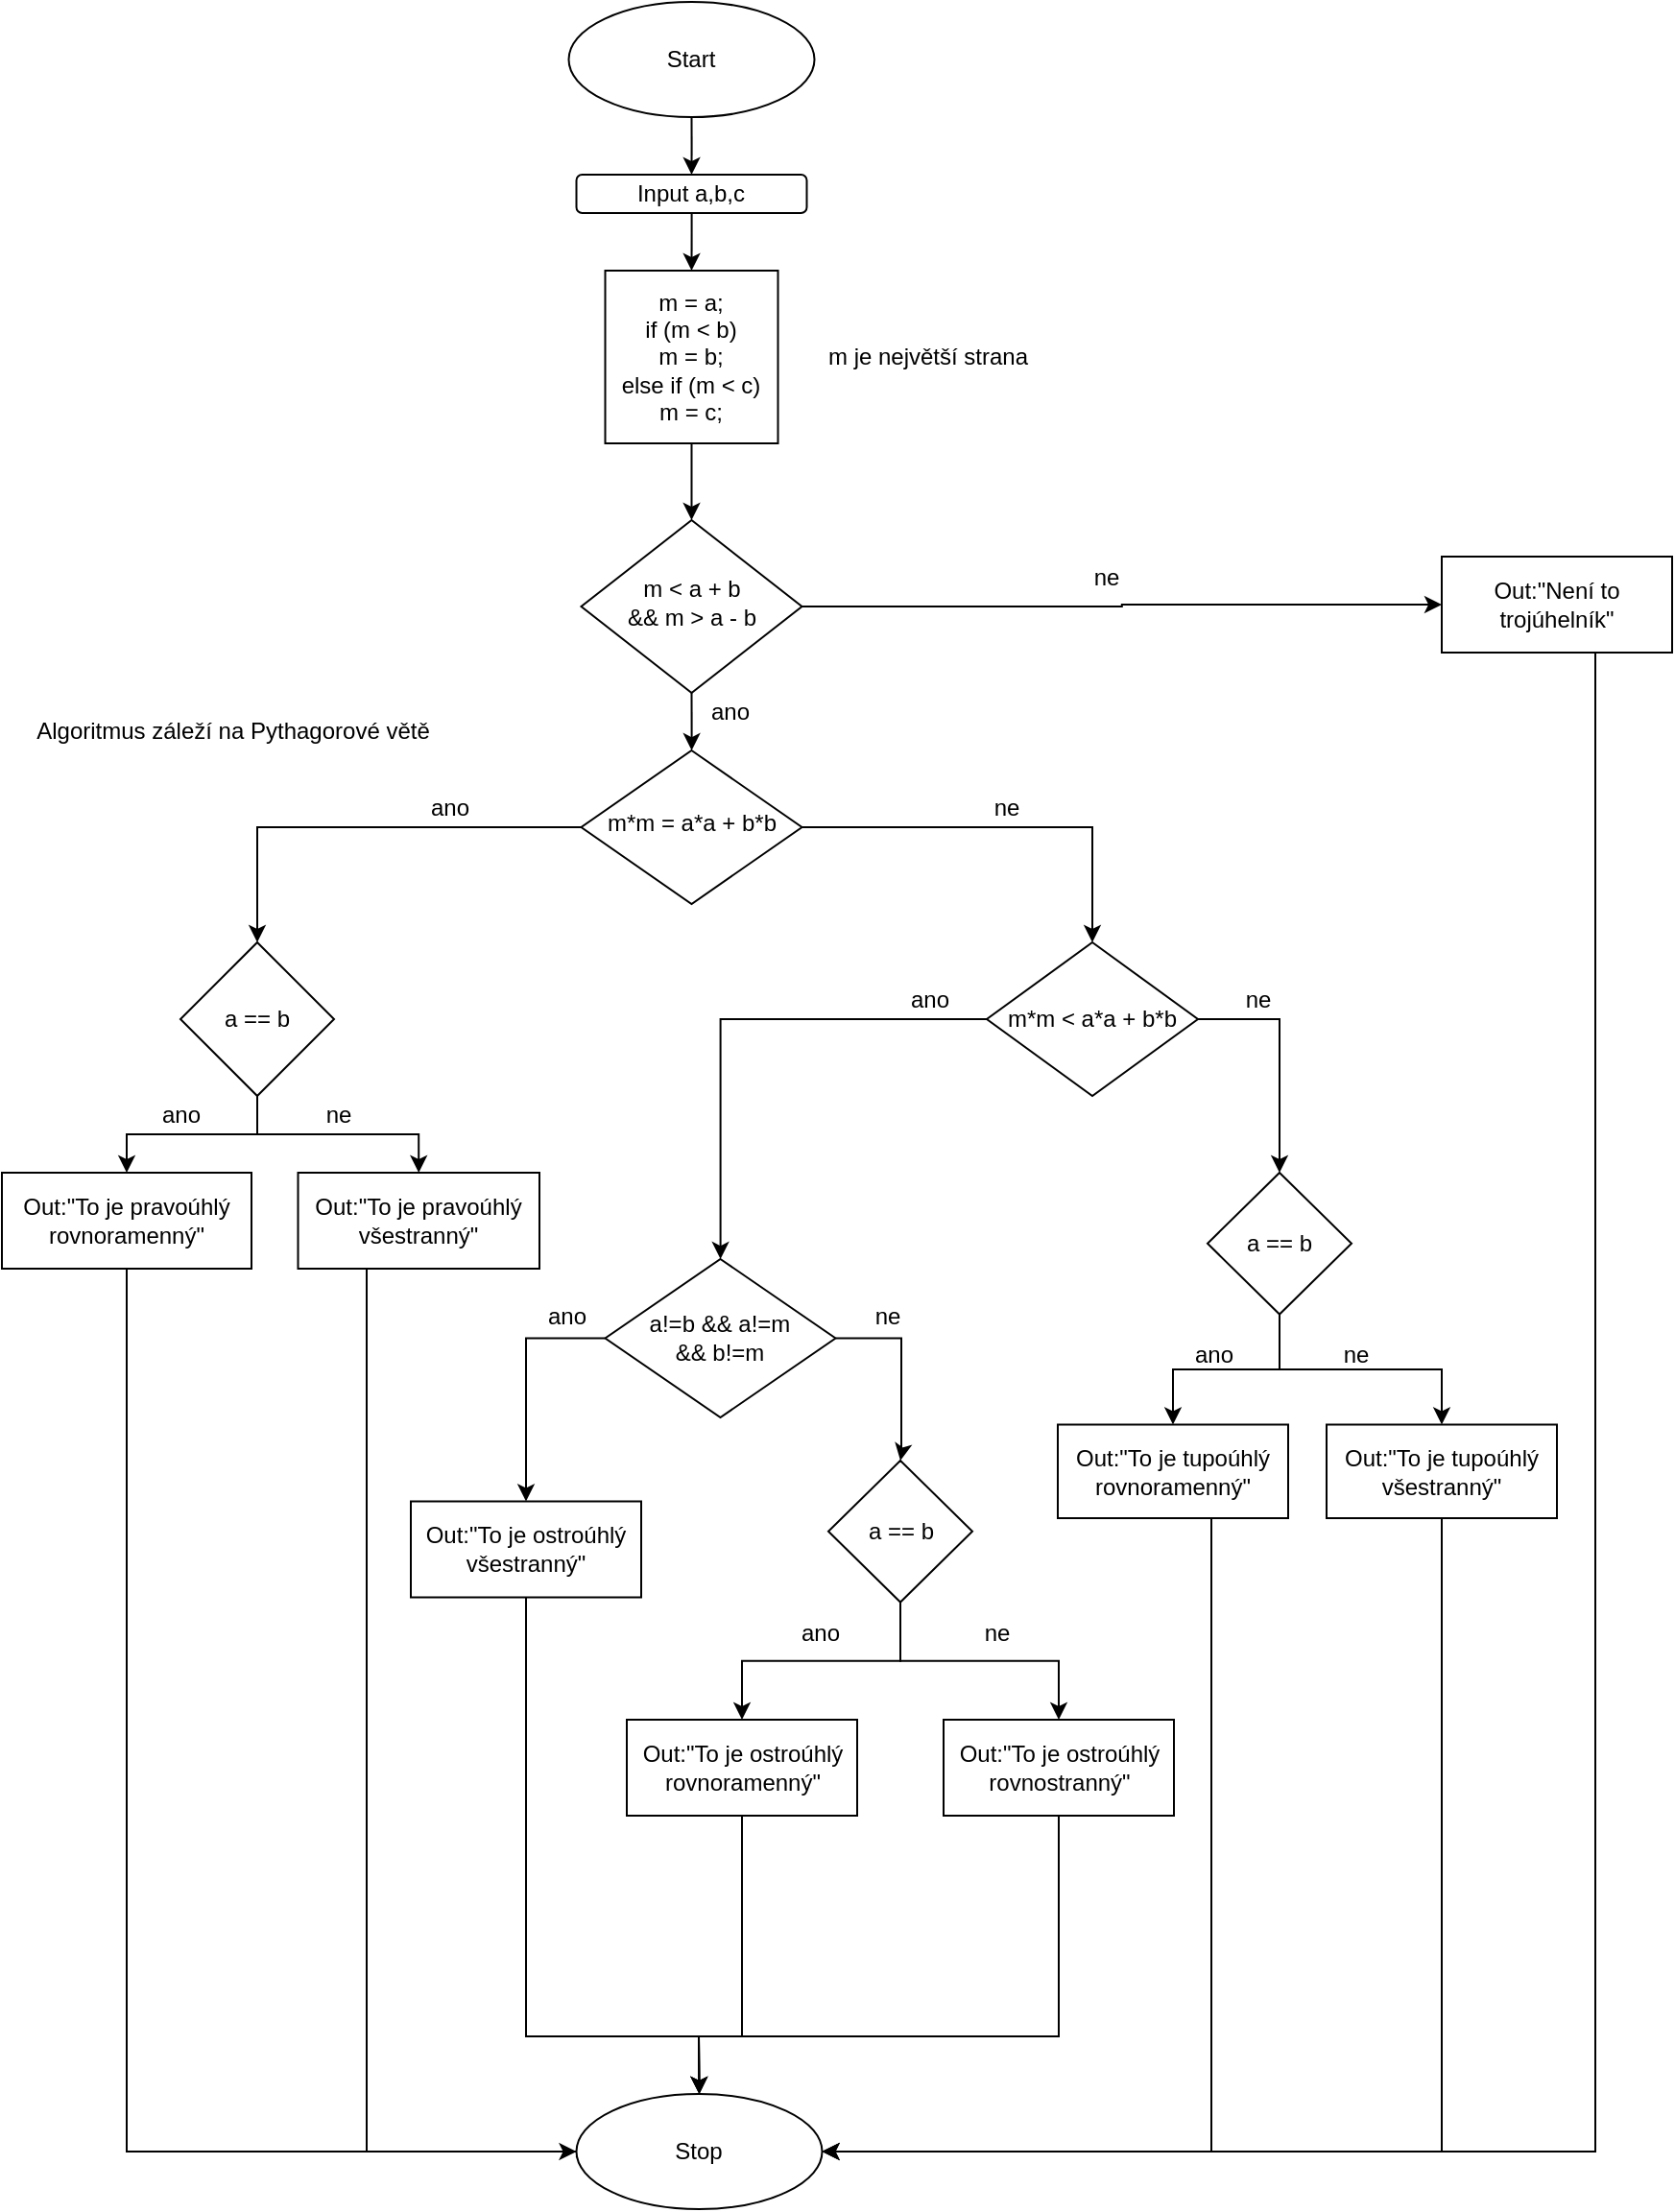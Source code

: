 <mxfile version="13.8.1" type="github">
  <diagram id="C5RBs43oDa-KdzZeNtuy" name="Page-1">
    <mxGraphModel dx="1929" dy="1146" grid="1" gridSize="10" guides="1" tooltips="1" connect="1" arrows="1" fold="1" page="1" pageScale="1" pageWidth="413" pageHeight="583" background="#FFFFFF" math="0" shadow="0">
      <root>
        <mxCell id="WIyWlLk6GJQsqaUBKTNV-0" />
        <mxCell id="WIyWlLk6GJQsqaUBKTNV-1" parent="WIyWlLk6GJQsqaUBKTNV-0" />
        <mxCell id="1pqkbPeO-eUzYkjbVZvm-13" style="edgeStyle=orthogonalEdgeStyle;rounded=0;orthogonalLoop=1;jettySize=auto;html=1;entryX=0.5;entryY=0;entryDx=0;entryDy=0;" edge="1" parent="WIyWlLk6GJQsqaUBKTNV-1" source="WIyWlLk6GJQsqaUBKTNV-3" target="TA29UdsAY2ALtwSmK4wX-0">
          <mxGeometry relative="1" as="geometry" />
        </mxCell>
        <mxCell id="WIyWlLk6GJQsqaUBKTNV-3" value="Input a,b,c" style="rounded=1;whiteSpace=wrap;html=1;fontSize=12;glass=0;strokeWidth=1;shadow=0;" parent="WIyWlLk6GJQsqaUBKTNV-1" vertex="1">
          <mxGeometry x="509.25" y="190" width="120" height="20" as="geometry" />
        </mxCell>
        <mxCell id="TA29UdsAY2ALtwSmK4wX-28" style="edgeStyle=orthogonalEdgeStyle;rounded=0;orthogonalLoop=1;jettySize=auto;html=1;exitX=0.5;exitY=1;exitDx=0;exitDy=0;" parent="WIyWlLk6GJQsqaUBKTNV-1" source="WIyWlLk6GJQsqaUBKTNV-10" target="TA29UdsAY2ALtwSmK4wX-9" edge="1">
          <mxGeometry relative="1" as="geometry" />
        </mxCell>
        <mxCell id="1pqkbPeO-eUzYkjbVZvm-38" style="edgeStyle=orthogonalEdgeStyle;rounded=0;orthogonalLoop=1;jettySize=auto;html=1;entryX=0;entryY=0.5;entryDx=0;entryDy=0;" edge="1" parent="WIyWlLk6GJQsqaUBKTNV-1" source="WIyWlLk6GJQsqaUBKTNV-10" target="TA29UdsAY2ALtwSmK4wX-16">
          <mxGeometry relative="1" as="geometry" />
        </mxCell>
        <mxCell id="WIyWlLk6GJQsqaUBKTNV-10" value="&lt;div&gt;m &amp;lt; a + b &lt;br&gt;&lt;/div&gt;&lt;div&gt;&amp;amp;&amp;amp; m &amp;gt; a - b&lt;/div&gt;" style="rhombus;whiteSpace=wrap;html=1;shadow=0;fontFamily=Helvetica;fontSize=12;align=center;strokeWidth=1;spacing=6;spacingTop=-4;" parent="WIyWlLk6GJQsqaUBKTNV-1" vertex="1">
          <mxGeometry x="511.75" y="370" width="115" height="90" as="geometry" />
        </mxCell>
        <mxCell id="TA29UdsAY2ALtwSmK4wX-6" style="edgeStyle=orthogonalEdgeStyle;rounded=0;orthogonalLoop=1;jettySize=auto;html=1;entryX=0.5;entryY=0;entryDx=0;entryDy=0;" parent="WIyWlLk6GJQsqaUBKTNV-1" source="TA29UdsAY2ALtwSmK4wX-0" target="WIyWlLk6GJQsqaUBKTNV-10" edge="1">
          <mxGeometry relative="1" as="geometry" />
        </mxCell>
        <mxCell id="TA29UdsAY2ALtwSmK4wX-0" value="&lt;div&gt;m = a;&lt;/div&gt;&lt;div&gt;if (m &amp;lt; b)&lt;/div&gt;&lt;div&gt; m = b;&lt;/div&gt;&lt;div&gt;else if (m &amp;lt; c)&lt;/div&gt;&lt;div&gt;m = c;&lt;br&gt;&lt;/div&gt;" style="whiteSpace=wrap;html=1;aspect=fixed;" parent="WIyWlLk6GJQsqaUBKTNV-1" vertex="1">
          <mxGeometry x="524.25" y="240" width="90" height="90" as="geometry" />
        </mxCell>
        <mxCell id="TA29UdsAY2ALtwSmK4wX-5" value="ne" style="text;html=1;align=center;verticalAlign=middle;resizable=0;points=[];autosize=1;" parent="WIyWlLk6GJQsqaUBKTNV-1" vertex="1">
          <mxGeometry x="770" y="390" width="30" height="20" as="geometry" />
        </mxCell>
        <mxCell id="TA29UdsAY2ALtwSmK4wX-24" style="edgeStyle=orthogonalEdgeStyle;rounded=0;orthogonalLoop=1;jettySize=auto;html=1;entryX=0.5;entryY=0;entryDx=0;entryDy=0;" parent="WIyWlLk6GJQsqaUBKTNV-1" source="TA29UdsAY2ALtwSmK4wX-9" target="TA29UdsAY2ALtwSmK4wX-10" edge="1">
          <mxGeometry relative="1" as="geometry" />
        </mxCell>
        <mxCell id="TA29UdsAY2ALtwSmK4wX-26" style="edgeStyle=orthogonalEdgeStyle;rounded=0;orthogonalLoop=1;jettySize=auto;html=1;entryX=0.5;entryY=0;entryDx=0;entryDy=0;" parent="WIyWlLk6GJQsqaUBKTNV-1" source="TA29UdsAY2ALtwSmK4wX-9" target="TA29UdsAY2ALtwSmK4wX-11" edge="1">
          <mxGeometry relative="1" as="geometry" />
        </mxCell>
        <mxCell id="TA29UdsAY2ALtwSmK4wX-9" value="m*m = a*a + b*b " style="rhombus;whiteSpace=wrap;html=1;shadow=0;fontFamily=Helvetica;fontSize=12;align=center;strokeWidth=1;spacing=6;spacingTop=-4;" parent="WIyWlLk6GJQsqaUBKTNV-1" vertex="1">
          <mxGeometry x="511.75" y="490" width="115" height="80" as="geometry" />
        </mxCell>
        <mxCell id="1pqkbPeO-eUzYkjbVZvm-15" style="edgeStyle=orthogonalEdgeStyle;rounded=0;orthogonalLoop=1;jettySize=auto;html=1;entryX=0.5;entryY=0;entryDx=0;entryDy=0;" edge="1" parent="WIyWlLk6GJQsqaUBKTNV-1" source="TA29UdsAY2ALtwSmK4wX-10" target="TA29UdsAY2ALtwSmK4wX-19">
          <mxGeometry relative="1" as="geometry" />
        </mxCell>
        <mxCell id="1pqkbPeO-eUzYkjbVZvm-16" style="edgeStyle=orthogonalEdgeStyle;rounded=0;orthogonalLoop=1;jettySize=auto;html=1;entryX=0.5;entryY=0;entryDx=0;entryDy=0;" edge="1" parent="WIyWlLk6GJQsqaUBKTNV-1" source="TA29UdsAY2ALtwSmK4wX-10" target="TA29UdsAY2ALtwSmK4wX-18">
          <mxGeometry relative="1" as="geometry" />
        </mxCell>
        <mxCell id="TA29UdsAY2ALtwSmK4wX-10" value="a == b" style="rhombus;whiteSpace=wrap;html=1;" parent="WIyWlLk6GJQsqaUBKTNV-1" vertex="1">
          <mxGeometry x="303" y="590" width="80" height="80" as="geometry" />
        </mxCell>
        <mxCell id="TA29UdsAY2ALtwSmK4wX-49" style="edgeStyle=orthogonalEdgeStyle;rounded=0;orthogonalLoop=1;jettySize=auto;html=1;" parent="WIyWlLk6GJQsqaUBKTNV-1" source="TA29UdsAY2ALtwSmK4wX-11" target="TA29UdsAY2ALtwSmK4wX-12" edge="1">
          <mxGeometry relative="1" as="geometry" />
        </mxCell>
        <mxCell id="1pqkbPeO-eUzYkjbVZvm-8" style="edgeStyle=orthogonalEdgeStyle;rounded=0;orthogonalLoop=1;jettySize=auto;html=1;entryX=0.5;entryY=0;entryDx=0;entryDy=0;" edge="1" parent="WIyWlLk6GJQsqaUBKTNV-1" source="TA29UdsAY2ALtwSmK4wX-11" target="TA29UdsAY2ALtwSmK4wX-53">
          <mxGeometry relative="1" as="geometry" />
        </mxCell>
        <mxCell id="TA29UdsAY2ALtwSmK4wX-11" value="m*m &amp;lt; a*a + b*b" style="rhombus;whiteSpace=wrap;html=1;" parent="WIyWlLk6GJQsqaUBKTNV-1" vertex="1">
          <mxGeometry x="723" y="590" width="110" height="80" as="geometry" />
        </mxCell>
        <mxCell id="TA29UdsAY2ALtwSmK4wX-34" style="edgeStyle=orthogonalEdgeStyle;rounded=0;orthogonalLoop=1;jettySize=auto;html=1;exitX=0;exitY=0.5;exitDx=0;exitDy=0;entryX=0.5;entryY=0;entryDx=0;entryDy=0;" parent="WIyWlLk6GJQsqaUBKTNV-1" source="TA29UdsAY2ALtwSmK4wX-12" target="TA29UdsAY2ALtwSmK4wX-33" edge="1">
          <mxGeometry relative="1" as="geometry" />
        </mxCell>
        <mxCell id="TA29UdsAY2ALtwSmK4wX-42" style="edgeStyle=orthogonalEdgeStyle;rounded=0;orthogonalLoop=1;jettySize=auto;html=1;exitX=1;exitY=0.5;exitDx=0;exitDy=0;entryX=0.5;entryY=0;entryDx=0;entryDy=0;" parent="WIyWlLk6GJQsqaUBKTNV-1" source="TA29UdsAY2ALtwSmK4wX-12" target="TA29UdsAY2ALtwSmK4wX-13" edge="1">
          <mxGeometry relative="1" as="geometry">
            <Array as="points">
              <mxPoint x="678.5" y="796.25" />
              <mxPoint x="678.5" y="857.25" />
            </Array>
          </mxGeometry>
        </mxCell>
        <mxCell id="TA29UdsAY2ALtwSmK4wX-12" value="&lt;div&gt;a!=b &amp;amp;&amp;amp; a!=m&lt;/div&gt;&lt;div&gt;&amp;amp;&amp;amp; b!=m&lt;br&gt; &lt;/div&gt;" style="rhombus;whiteSpace=wrap;html=1;" parent="WIyWlLk6GJQsqaUBKTNV-1" vertex="1">
          <mxGeometry x="524.25" y="755" width="120" height="82.5" as="geometry" />
        </mxCell>
        <mxCell id="1pqkbPeO-eUzYkjbVZvm-5" style="edgeStyle=orthogonalEdgeStyle;rounded=0;orthogonalLoop=1;jettySize=auto;html=1;" edge="1" parent="WIyWlLk6GJQsqaUBKTNV-1" source="TA29UdsAY2ALtwSmK4wX-13" target="TA29UdsAY2ALtwSmK4wX-38">
          <mxGeometry relative="1" as="geometry" />
        </mxCell>
        <mxCell id="1pqkbPeO-eUzYkjbVZvm-6" style="edgeStyle=orthogonalEdgeStyle;rounded=0;orthogonalLoop=1;jettySize=auto;html=1;entryX=0.5;entryY=0;entryDx=0;entryDy=0;" edge="1" parent="WIyWlLk6GJQsqaUBKTNV-1" source="TA29UdsAY2ALtwSmK4wX-13" target="TA29UdsAY2ALtwSmK4wX-35">
          <mxGeometry relative="1" as="geometry" />
        </mxCell>
        <mxCell id="TA29UdsAY2ALtwSmK4wX-13" value="a == b" style="rhombus;whiteSpace=wrap;html=1;" parent="WIyWlLk6GJQsqaUBKTNV-1" vertex="1">
          <mxGeometry x="640.5" y="860" width="75" height="73.75" as="geometry" />
        </mxCell>
        <mxCell id="1pqkbPeO-eUzYkjbVZvm-39" style="edgeStyle=orthogonalEdgeStyle;rounded=0;orthogonalLoop=1;jettySize=auto;html=1;entryX=1;entryY=0.5;entryDx=0;entryDy=0;" edge="1" parent="WIyWlLk6GJQsqaUBKTNV-1" source="TA29UdsAY2ALtwSmK4wX-16" target="1pqkbPeO-eUzYkjbVZvm-23">
          <mxGeometry relative="1" as="geometry">
            <Array as="points">
              <mxPoint x="1040" y="1220" />
            </Array>
          </mxGeometry>
        </mxCell>
        <mxCell id="TA29UdsAY2ALtwSmK4wX-16" value="Out:&quot;Není to trojúhelník&quot;" style="rounded=0;whiteSpace=wrap;html=1;" parent="WIyWlLk6GJQsqaUBKTNV-1" vertex="1">
          <mxGeometry x="960" y="389" width="120" height="50" as="geometry" />
        </mxCell>
        <mxCell id="1pqkbPeO-eUzYkjbVZvm-32" style="edgeStyle=orthogonalEdgeStyle;rounded=0;orthogonalLoop=1;jettySize=auto;html=1;entryX=-0.004;entryY=0.546;entryDx=0;entryDy=0;entryPerimeter=0;" edge="1" parent="WIyWlLk6GJQsqaUBKTNV-1" source="TA29UdsAY2ALtwSmK4wX-18" target="1pqkbPeO-eUzYkjbVZvm-23">
          <mxGeometry relative="1" as="geometry">
            <mxPoint x="400" y="1220" as="targetPoint" />
            <Array as="points">
              <mxPoint x="275" y="1220" />
              <mxPoint x="510" y="1220" />
              <mxPoint x="510" y="1223" />
            </Array>
          </mxGeometry>
        </mxCell>
        <mxCell id="TA29UdsAY2ALtwSmK4wX-18" value="&lt;div&gt;Out:&quot;To je pravoúhlý&lt;/div&gt;&lt;div&gt;rovnoramenný&quot;&lt;/div&gt;" style="rounded=0;whiteSpace=wrap;html=1;" parent="WIyWlLk6GJQsqaUBKTNV-1" vertex="1">
          <mxGeometry x="210" y="710" width="130" height="50" as="geometry" />
        </mxCell>
        <mxCell id="1pqkbPeO-eUzYkjbVZvm-29" style="edgeStyle=orthogonalEdgeStyle;rounded=0;orthogonalLoop=1;jettySize=auto;html=1;" edge="1" parent="WIyWlLk6GJQsqaUBKTNV-1" source="TA29UdsAY2ALtwSmK4wX-19" target="1pqkbPeO-eUzYkjbVZvm-23">
          <mxGeometry relative="1" as="geometry">
            <Array as="points">
              <mxPoint x="400" y="1220" />
            </Array>
          </mxGeometry>
        </mxCell>
        <mxCell id="TA29UdsAY2ALtwSmK4wX-19" value="Out:&quot;To je pravoúhlý všestranný&quot;" style="rounded=0;whiteSpace=wrap;html=1;" parent="WIyWlLk6GJQsqaUBKTNV-1" vertex="1">
          <mxGeometry x="364.25" y="710" width="125.75" height="50" as="geometry" />
        </mxCell>
        <mxCell id="TA29UdsAY2ALtwSmK4wX-22" value="ano" style="text;html=1;align=center;verticalAlign=middle;resizable=0;points=[];autosize=1;" parent="WIyWlLk6GJQsqaUBKTNV-1" vertex="1">
          <mxGeometry x="283" y="670" width="40" height="20" as="geometry" />
        </mxCell>
        <mxCell id="TA29UdsAY2ALtwSmK4wX-23" value="ne" style="text;html=1;align=center;verticalAlign=middle;resizable=0;points=[];autosize=1;" parent="WIyWlLk6GJQsqaUBKTNV-1" vertex="1">
          <mxGeometry x="370" y="670" width="30" height="20" as="geometry" />
        </mxCell>
        <mxCell id="TA29UdsAY2ALtwSmK4wX-25" value="&lt;div&gt;ano&lt;/div&gt;" style="text;html=1;align=center;verticalAlign=middle;resizable=0;points=[];autosize=1;" parent="WIyWlLk6GJQsqaUBKTNV-1" vertex="1">
          <mxGeometry x="423" y="510" width="40" height="20" as="geometry" />
        </mxCell>
        <mxCell id="TA29UdsAY2ALtwSmK4wX-27" value="ne" style="text;html=1;align=center;verticalAlign=middle;resizable=0;points=[];autosize=1;" parent="WIyWlLk6GJQsqaUBKTNV-1" vertex="1">
          <mxGeometry x="718" y="510" width="30" height="20" as="geometry" />
        </mxCell>
        <mxCell id="TA29UdsAY2ALtwSmK4wX-29" value="ano" style="text;html=1;align=center;verticalAlign=middle;resizable=0;points=[];autosize=1;" parent="WIyWlLk6GJQsqaUBKTNV-1" vertex="1">
          <mxGeometry x="569.25" y="460" width="40" height="20" as="geometry" />
        </mxCell>
        <mxCell id="1pqkbPeO-eUzYkjbVZvm-28" style="edgeStyle=orthogonalEdgeStyle;rounded=0;orthogonalLoop=1;jettySize=auto;html=1;" edge="1" parent="WIyWlLk6GJQsqaUBKTNV-1" source="TA29UdsAY2ALtwSmK4wX-33" target="1pqkbPeO-eUzYkjbVZvm-23">
          <mxGeometry relative="1" as="geometry">
            <Array as="points">
              <mxPoint x="483" y="1160" />
              <mxPoint x="573" y="1160" />
            </Array>
          </mxGeometry>
        </mxCell>
        <mxCell id="TA29UdsAY2ALtwSmK4wX-33" value="Out:&quot;To je ostroúhlý všestranný&quot;" style="rounded=0;whiteSpace=wrap;html=1;" parent="WIyWlLk6GJQsqaUBKTNV-1" vertex="1">
          <mxGeometry x="423" y="881.25" width="120" height="50" as="geometry" />
        </mxCell>
        <mxCell id="1pqkbPeO-eUzYkjbVZvm-24" style="edgeStyle=orthogonalEdgeStyle;rounded=0;orthogonalLoop=1;jettySize=auto;html=1;" edge="1" parent="WIyWlLk6GJQsqaUBKTNV-1" source="TA29UdsAY2ALtwSmK4wX-35" target="1pqkbPeO-eUzYkjbVZvm-23">
          <mxGeometry relative="1" as="geometry">
            <Array as="points">
              <mxPoint x="596" y="1160" />
              <mxPoint x="573" y="1160" />
            </Array>
          </mxGeometry>
        </mxCell>
        <mxCell id="TA29UdsAY2ALtwSmK4wX-35" value="&lt;div&gt;Out:&quot;To je ostroúhlý&lt;/div&gt;&lt;div&gt;rovnoramenný&quot;&lt;/div&gt;" style="rounded=0;whiteSpace=wrap;html=1;" parent="WIyWlLk6GJQsqaUBKTNV-1" vertex="1">
          <mxGeometry x="535.5" y="995" width="120" height="50" as="geometry" />
        </mxCell>
        <mxCell id="TA29UdsAY2ALtwSmK4wX-37" value="&lt;div&gt;ano&lt;/div&gt;" style="text;html=1;align=center;verticalAlign=middle;resizable=0;points=[];autosize=1;" parent="WIyWlLk6GJQsqaUBKTNV-1" vertex="1">
          <mxGeometry x="615.5" y="940" width="40" height="20" as="geometry" />
        </mxCell>
        <mxCell id="1pqkbPeO-eUzYkjbVZvm-25" style="edgeStyle=orthogonalEdgeStyle;rounded=0;orthogonalLoop=1;jettySize=auto;html=1;" edge="1" parent="WIyWlLk6GJQsqaUBKTNV-1" source="TA29UdsAY2ALtwSmK4wX-38" target="1pqkbPeO-eUzYkjbVZvm-23">
          <mxGeometry relative="1" as="geometry">
            <Array as="points">
              <mxPoint x="761" y="1160" />
              <mxPoint x="573" y="1160" />
            </Array>
          </mxGeometry>
        </mxCell>
        <mxCell id="TA29UdsAY2ALtwSmK4wX-38" value="&lt;div&gt;Out:&quot;To je ostroúhlý&lt;/div&gt;&lt;div&gt;rovnostranný&quot;&lt;/div&gt;" style="rounded=0;whiteSpace=wrap;html=1;" parent="WIyWlLk6GJQsqaUBKTNV-1" vertex="1">
          <mxGeometry x="700.5" y="995" width="120" height="50" as="geometry" />
        </mxCell>
        <mxCell id="TA29UdsAY2ALtwSmK4wX-40" value="ne" style="text;html=1;align=center;verticalAlign=middle;resizable=0;points=[];autosize=1;" parent="WIyWlLk6GJQsqaUBKTNV-1" vertex="1">
          <mxGeometry x="713" y="940" width="30" height="20" as="geometry" />
        </mxCell>
        <mxCell id="TA29UdsAY2ALtwSmK4wX-41" value="&lt;div&gt;ano&lt;/div&gt;" style="text;html=1;align=center;verticalAlign=middle;resizable=0;points=[];autosize=1;" parent="WIyWlLk6GJQsqaUBKTNV-1" vertex="1">
          <mxGeometry x="484.25" y="775" width="40" height="20" as="geometry" />
        </mxCell>
        <mxCell id="TA29UdsAY2ALtwSmK4wX-43" value="&lt;div&gt;ne&lt;/div&gt;" style="text;html=1;align=center;verticalAlign=middle;resizable=0;points=[];autosize=1;" parent="WIyWlLk6GJQsqaUBKTNV-1" vertex="1">
          <mxGeometry x="655.5" y="775" width="30" height="20" as="geometry" />
        </mxCell>
        <mxCell id="TA29UdsAY2ALtwSmK4wX-50" value="ano" style="text;html=1;align=center;verticalAlign=middle;resizable=0;points=[];autosize=1;" parent="WIyWlLk6GJQsqaUBKTNV-1" vertex="1">
          <mxGeometry x="673" y="610" width="40" height="20" as="geometry" />
        </mxCell>
        <mxCell id="TA29UdsAY2ALtwSmK4wX-52" value="ne" style="text;html=1;align=center;verticalAlign=middle;resizable=0;points=[];autosize=1;" parent="WIyWlLk6GJQsqaUBKTNV-1" vertex="1">
          <mxGeometry x="849.25" y="610" width="30" height="20" as="geometry" />
        </mxCell>
        <mxCell id="1pqkbPeO-eUzYkjbVZvm-10" style="edgeStyle=orthogonalEdgeStyle;rounded=0;orthogonalLoop=1;jettySize=auto;html=1;" edge="1" parent="WIyWlLk6GJQsqaUBKTNV-1" source="TA29UdsAY2ALtwSmK4wX-53" target="TA29UdsAY2ALtwSmK4wX-62">
          <mxGeometry relative="1" as="geometry" />
        </mxCell>
        <mxCell id="1pqkbPeO-eUzYkjbVZvm-11" style="edgeStyle=orthogonalEdgeStyle;rounded=0;orthogonalLoop=1;jettySize=auto;html=1;entryX=0.5;entryY=0;entryDx=0;entryDy=0;" edge="1" parent="WIyWlLk6GJQsqaUBKTNV-1" source="TA29UdsAY2ALtwSmK4wX-53" target="TA29UdsAY2ALtwSmK4wX-59">
          <mxGeometry relative="1" as="geometry" />
        </mxCell>
        <mxCell id="TA29UdsAY2ALtwSmK4wX-53" value="a == b" style="rhombus;whiteSpace=wrap;html=1;" parent="WIyWlLk6GJQsqaUBKTNV-1" vertex="1">
          <mxGeometry x="838" y="710" width="75" height="73.75" as="geometry" />
        </mxCell>
        <mxCell id="1pqkbPeO-eUzYkjbVZvm-34" style="edgeStyle=orthogonalEdgeStyle;rounded=0;orthogonalLoop=1;jettySize=auto;html=1;entryX=1;entryY=0.5;entryDx=0;entryDy=0;" edge="1" parent="WIyWlLk6GJQsqaUBKTNV-1" source="TA29UdsAY2ALtwSmK4wX-59" target="1pqkbPeO-eUzYkjbVZvm-23">
          <mxGeometry relative="1" as="geometry">
            <Array as="points">
              <mxPoint x="840" y="1220" />
            </Array>
          </mxGeometry>
        </mxCell>
        <mxCell id="TA29UdsAY2ALtwSmK4wX-59" value="&lt;div&gt;Out:&quot;To je tupoúhlý&lt;/div&gt;&lt;div&gt;rovnoramenný&quot;&lt;/div&gt;" style="rounded=0;whiteSpace=wrap;html=1;" parent="WIyWlLk6GJQsqaUBKTNV-1" vertex="1">
          <mxGeometry x="760" y="841.25" width="120" height="48.75" as="geometry" />
        </mxCell>
        <mxCell id="TA29UdsAY2ALtwSmK4wX-61" value="ano" style="text;html=1;align=center;verticalAlign=middle;resizable=0;points=[];autosize=1;" parent="WIyWlLk6GJQsqaUBKTNV-1" vertex="1">
          <mxGeometry x="820.5" y="795" width="40" height="20" as="geometry" />
        </mxCell>
        <mxCell id="1pqkbPeO-eUzYkjbVZvm-33" style="edgeStyle=orthogonalEdgeStyle;rounded=0;orthogonalLoop=1;jettySize=auto;html=1;entryX=1;entryY=0.5;entryDx=0;entryDy=0;" edge="1" parent="WIyWlLk6GJQsqaUBKTNV-1" source="TA29UdsAY2ALtwSmK4wX-62" target="1pqkbPeO-eUzYkjbVZvm-23">
          <mxGeometry relative="1" as="geometry">
            <Array as="points">
              <mxPoint x="960" y="1220" />
            </Array>
          </mxGeometry>
        </mxCell>
        <mxCell id="TA29UdsAY2ALtwSmK4wX-62" value="Out:&quot;To je tupoúhlý všestranný&quot;" style="rounded=0;whiteSpace=wrap;html=1;" parent="WIyWlLk6GJQsqaUBKTNV-1" vertex="1">
          <mxGeometry x="900" y="841.25" width="120" height="48.75" as="geometry" />
        </mxCell>
        <mxCell id="TA29UdsAY2ALtwSmK4wX-64" value="ne" style="text;html=1;align=center;verticalAlign=middle;resizable=0;points=[];autosize=1;" parent="WIyWlLk6GJQsqaUBKTNV-1" vertex="1">
          <mxGeometry x="900" y="795" width="30" height="20" as="geometry" />
        </mxCell>
        <mxCell id="1pqkbPeO-eUzYkjbVZvm-17" value="m je největší strana" style="text;html=1;align=center;verticalAlign=middle;resizable=0;points=[];autosize=1;" vertex="1" parent="WIyWlLk6GJQsqaUBKTNV-1">
          <mxGeometry x="626.75" y="275" width="130" height="20" as="geometry" />
        </mxCell>
        <mxCell id="1pqkbPeO-eUzYkjbVZvm-18" value="Algoritmus záleží na Pythagorové větě" style="text;html=1;align=center;verticalAlign=middle;resizable=0;points=[];autosize=1;" vertex="1" parent="WIyWlLk6GJQsqaUBKTNV-1">
          <mxGeometry x="210" y="470" width="240" height="20" as="geometry" />
        </mxCell>
        <mxCell id="1pqkbPeO-eUzYkjbVZvm-22" style="edgeStyle=orthogonalEdgeStyle;rounded=0;orthogonalLoop=1;jettySize=auto;html=1;entryX=0.5;entryY=0;entryDx=0;entryDy=0;" edge="1" parent="WIyWlLk6GJQsqaUBKTNV-1" source="1pqkbPeO-eUzYkjbVZvm-20" target="WIyWlLk6GJQsqaUBKTNV-3">
          <mxGeometry relative="1" as="geometry" />
        </mxCell>
        <mxCell id="1pqkbPeO-eUzYkjbVZvm-20" value="Start" style="ellipse;whiteSpace=wrap;html=1;" vertex="1" parent="WIyWlLk6GJQsqaUBKTNV-1">
          <mxGeometry x="505.25" y="100" width="128" height="60" as="geometry" />
        </mxCell>
        <mxCell id="1pqkbPeO-eUzYkjbVZvm-23" value="Stop" style="ellipse;whiteSpace=wrap;html=1;" vertex="1" parent="WIyWlLk6GJQsqaUBKTNV-1">
          <mxGeometry x="509.25" y="1190" width="128" height="60" as="geometry" />
        </mxCell>
      </root>
    </mxGraphModel>
  </diagram>
</mxfile>
